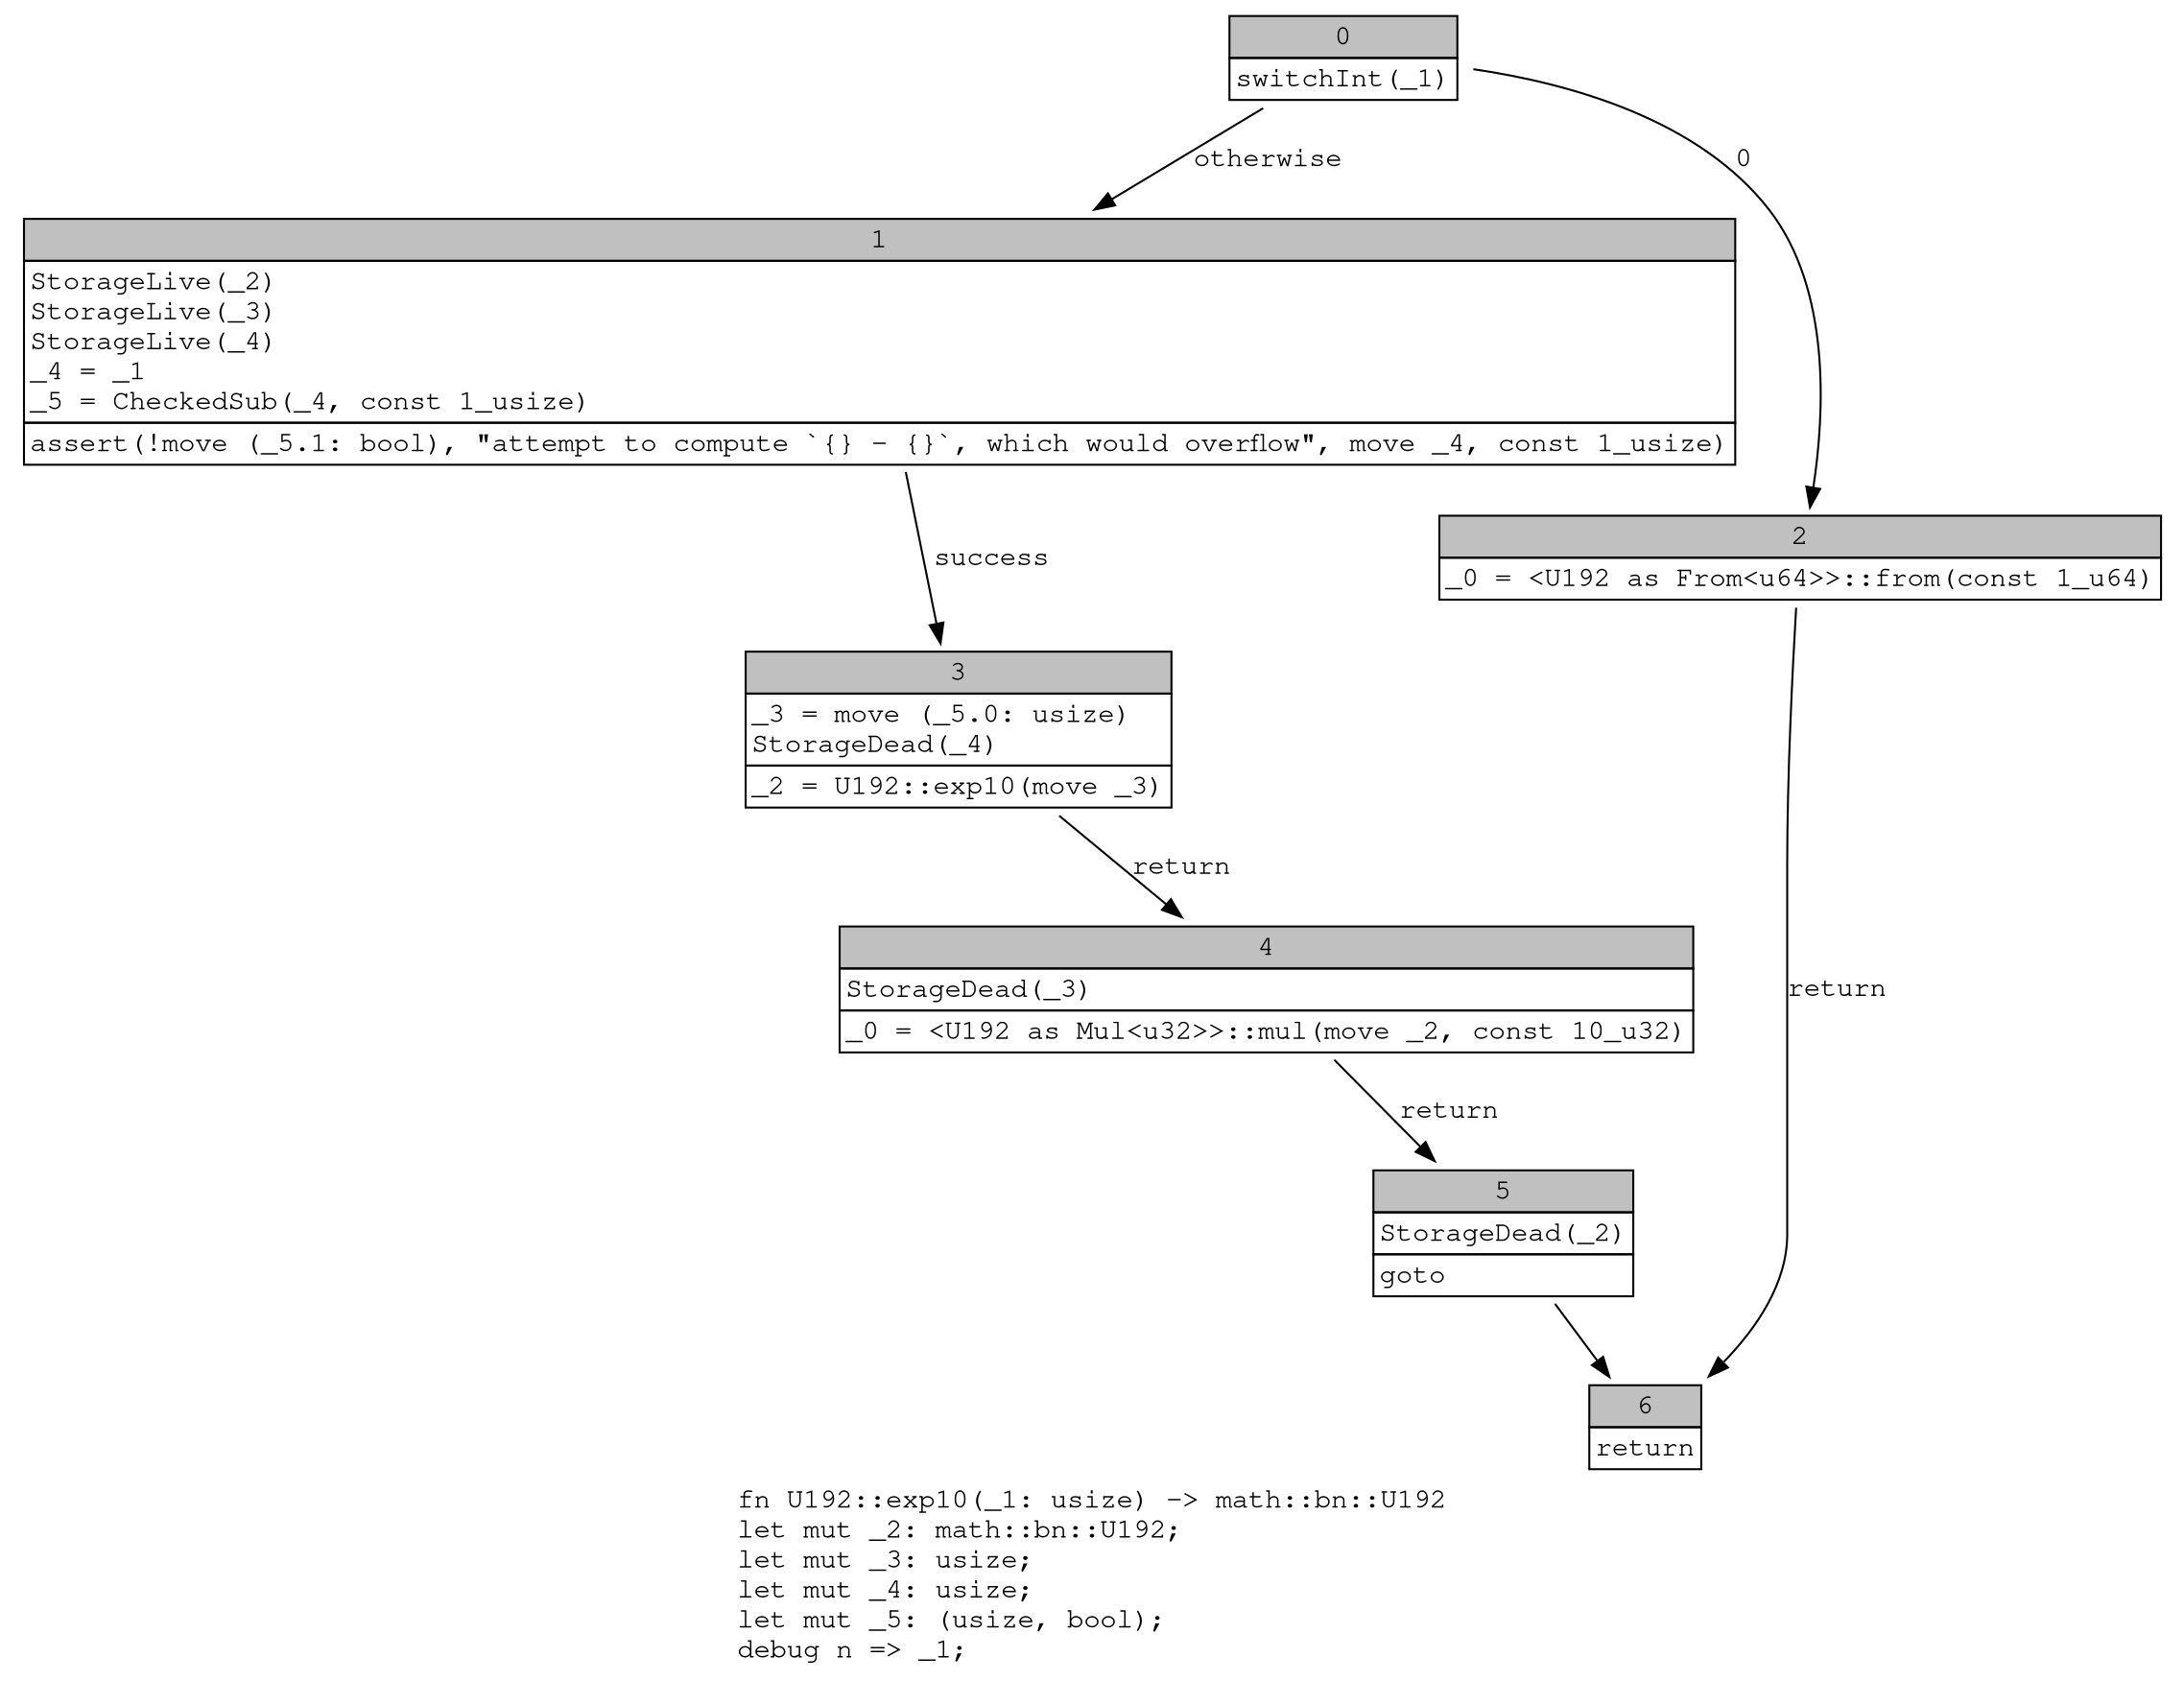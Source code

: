 digraph Mir_0_14492 {
    graph [fontname="Courier, monospace"];
    node [fontname="Courier, monospace"];
    edge [fontname="Courier, monospace"];
    label=<fn U192::exp10(_1: usize) -&gt; math::bn::U192<br align="left"/>let mut _2: math::bn::U192;<br align="left"/>let mut _3: usize;<br align="left"/>let mut _4: usize;<br align="left"/>let mut _5: (usize, bool);<br align="left"/>debug n =&gt; _1;<br align="left"/>>;
    bb0__0_14492 [shape="none", label=<<table border="0" cellborder="1" cellspacing="0"><tr><td bgcolor="gray" align="center" colspan="1">0</td></tr><tr><td align="left">switchInt(_1)</td></tr></table>>];
    bb1__0_14492 [shape="none", label=<<table border="0" cellborder="1" cellspacing="0"><tr><td bgcolor="gray" align="center" colspan="1">1</td></tr><tr><td align="left" balign="left">StorageLive(_2)<br/>StorageLive(_3)<br/>StorageLive(_4)<br/>_4 = _1<br/>_5 = CheckedSub(_4, const 1_usize)<br/></td></tr><tr><td align="left">assert(!move (_5.1: bool), &quot;attempt to compute `{} - {}`, which would overflow&quot;, move _4, const 1_usize)</td></tr></table>>];
    bb2__0_14492 [shape="none", label=<<table border="0" cellborder="1" cellspacing="0"><tr><td bgcolor="gray" align="center" colspan="1">2</td></tr><tr><td align="left">_0 = &lt;U192 as From&lt;u64&gt;&gt;::from(const 1_u64)</td></tr></table>>];
    bb3__0_14492 [shape="none", label=<<table border="0" cellborder="1" cellspacing="0"><tr><td bgcolor="gray" align="center" colspan="1">3</td></tr><tr><td align="left" balign="left">_3 = move (_5.0: usize)<br/>StorageDead(_4)<br/></td></tr><tr><td align="left">_2 = U192::exp10(move _3)</td></tr></table>>];
    bb4__0_14492 [shape="none", label=<<table border="0" cellborder="1" cellspacing="0"><tr><td bgcolor="gray" align="center" colspan="1">4</td></tr><tr><td align="left" balign="left">StorageDead(_3)<br/></td></tr><tr><td align="left">_0 = &lt;U192 as Mul&lt;u32&gt;&gt;::mul(move _2, const 10_u32)</td></tr></table>>];
    bb5__0_14492 [shape="none", label=<<table border="0" cellborder="1" cellspacing="0"><tr><td bgcolor="gray" align="center" colspan="1">5</td></tr><tr><td align="left" balign="left">StorageDead(_2)<br/></td></tr><tr><td align="left">goto</td></tr></table>>];
    bb6__0_14492 [shape="none", label=<<table border="0" cellborder="1" cellspacing="0"><tr><td bgcolor="gray" align="center" colspan="1">6</td></tr><tr><td align="left">return</td></tr></table>>];
    bb0__0_14492 -> bb2__0_14492 [label="0"];
    bb0__0_14492 -> bb1__0_14492 [label="otherwise"];
    bb1__0_14492 -> bb3__0_14492 [label="success"];
    bb2__0_14492 -> bb6__0_14492 [label="return"];
    bb3__0_14492 -> bb4__0_14492 [label="return"];
    bb4__0_14492 -> bb5__0_14492 [label="return"];
    bb5__0_14492 -> bb6__0_14492 [label=""];
}
